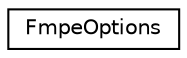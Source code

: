 digraph "Graphical Class Hierarchy"
{
  edge [fontname="Helvetica",fontsize="10",labelfontname="Helvetica",labelfontsize="10"];
  node [fontname="Helvetica",fontsize="10",shape=record];
  rankdir="LR";
  Node0 [label="FmpeOptions",height=0.2,width=0.4,color="black", fillcolor="white", style="filled",URL="$structkaldi_1_1FmpeOptions.html"];
}
